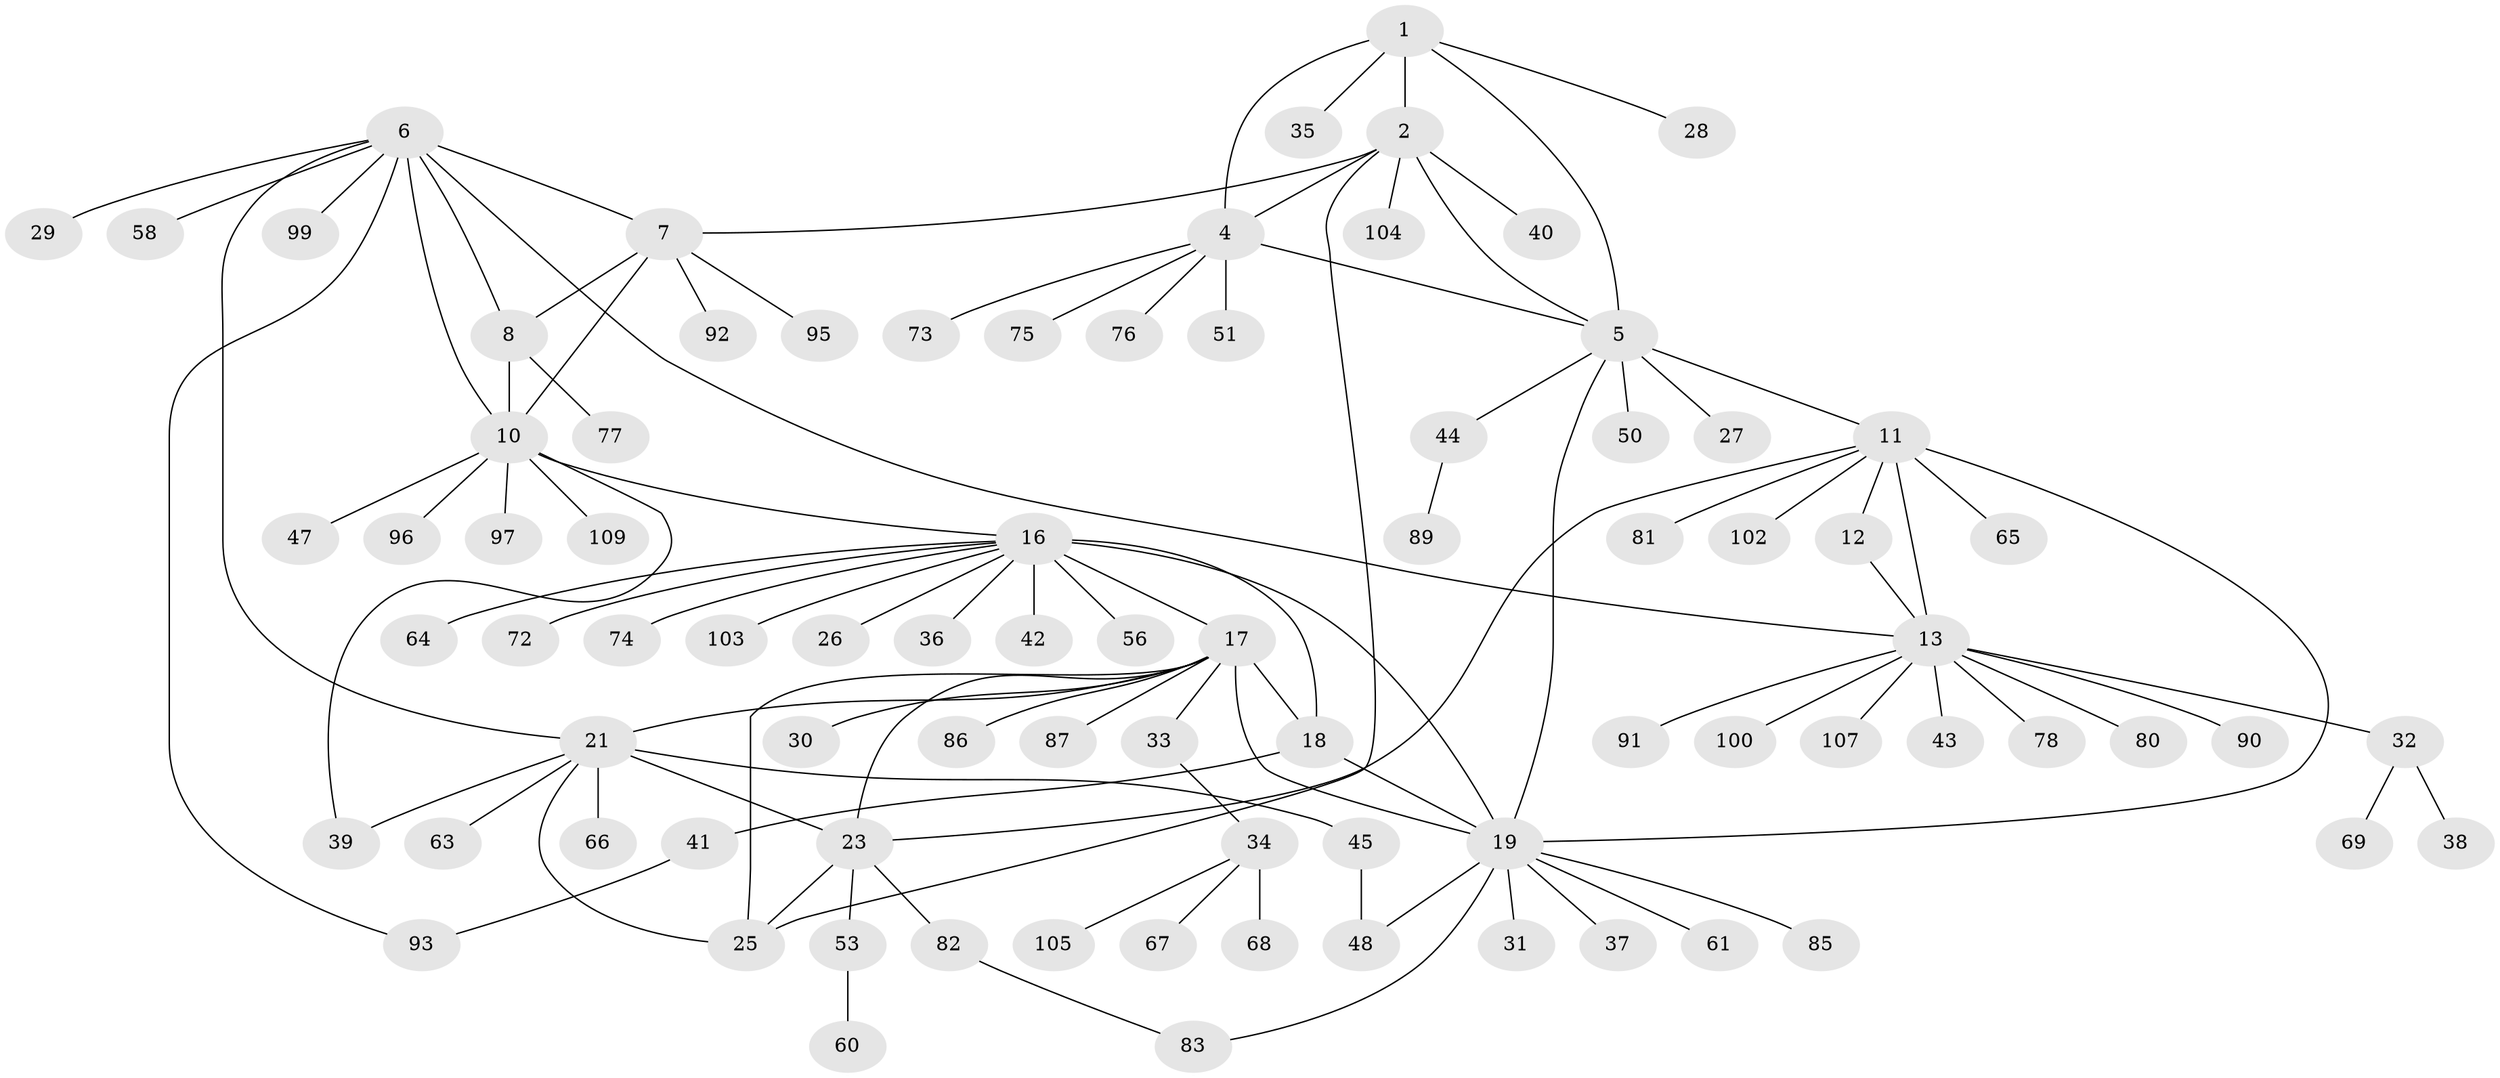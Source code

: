 // original degree distribution, {4: 0.045871559633027525, 8: 0.045871559633027525, 6: 0.03669724770642202, 9: 0.027522935779816515, 10: 0.027522935779816515, 11: 0.009174311926605505, 5: 0.009174311926605505, 7: 0.027522935779816515, 13: 0.009174311926605505, 1: 0.5779816513761468, 3: 0.01834862385321101, 2: 0.1651376146788991}
// Generated by graph-tools (version 1.1) at 2025/11/02/27/25 16:11:37]
// undirected, 84 vertices, 106 edges
graph export_dot {
graph [start="1"]
  node [color=gray90,style=filled];
  1 [super="+3"];
  2 [super="+52"];
  4 [super="+62"];
  5 [super="+79"];
  6 [super="+59"];
  7 [super="+71"];
  8 [super="+9"];
  10 [super="+106"];
  11 [super="+15"];
  12;
  13 [super="+14"];
  16 [super="+20"];
  17 [super="+22"];
  18 [super="+94"];
  19 [super="+84"];
  21 [super="+24"];
  23 [super="+88"];
  25 [super="+70"];
  26;
  27;
  28;
  29;
  30;
  31;
  32;
  33;
  34 [super="+46"];
  35 [super="+98"];
  36;
  37;
  38;
  39;
  40;
  41 [super="+49"];
  42;
  43;
  44 [super="+55"];
  45;
  47;
  48 [super="+54"];
  50;
  51 [super="+57"];
  53;
  56;
  58;
  60;
  61;
  63;
  64;
  65 [super="+101"];
  66;
  67 [super="+108"];
  68;
  69;
  72;
  73;
  74;
  75;
  76;
  77;
  78;
  80;
  81;
  82;
  83;
  85;
  86;
  87;
  89;
  90;
  91;
  92;
  93;
  95;
  96;
  97;
  99;
  100;
  102;
  103;
  104;
  105;
  107;
  109;
  1 -- 2 [weight=2];
  1 -- 4 [weight=2];
  1 -- 5 [weight=2];
  1 -- 35;
  1 -- 28;
  2 -- 4;
  2 -- 5;
  2 -- 7;
  2 -- 25;
  2 -- 40;
  2 -- 104;
  4 -- 5;
  4 -- 51;
  4 -- 73;
  4 -- 75;
  4 -- 76;
  5 -- 11;
  5 -- 19;
  5 -- 27;
  5 -- 44;
  5 -- 50;
  6 -- 7;
  6 -- 8 [weight=2];
  6 -- 10;
  6 -- 13;
  6 -- 29;
  6 -- 58;
  6 -- 93;
  6 -- 99;
  6 -- 21;
  7 -- 8 [weight=2];
  7 -- 10;
  7 -- 92;
  7 -- 95;
  8 -- 10 [weight=2];
  8 -- 77;
  10 -- 16;
  10 -- 39;
  10 -- 47;
  10 -- 96;
  10 -- 97;
  10 -- 109;
  11 -- 12 [weight=2];
  11 -- 13 [weight=4];
  11 -- 23;
  11 -- 81;
  11 -- 102;
  11 -- 65;
  11 -- 19;
  12 -- 13 [weight=2];
  13 -- 43;
  13 -- 78;
  13 -- 107;
  13 -- 32;
  13 -- 100;
  13 -- 80;
  13 -- 90;
  13 -- 91;
  16 -- 17 [weight=2];
  16 -- 18 [weight=2];
  16 -- 19 [weight=2];
  16 -- 26;
  16 -- 64;
  16 -- 72;
  16 -- 74;
  16 -- 103;
  16 -- 36;
  16 -- 56;
  16 -- 42;
  17 -- 18;
  17 -- 19;
  17 -- 86;
  17 -- 87;
  17 -- 33;
  17 -- 21 [weight=2];
  17 -- 23;
  17 -- 25;
  17 -- 30;
  18 -- 19;
  18 -- 41;
  19 -- 31;
  19 -- 37;
  19 -- 48;
  19 -- 61;
  19 -- 83;
  19 -- 85;
  21 -- 23 [weight=2];
  21 -- 25 [weight=2];
  21 -- 66;
  21 -- 39;
  21 -- 45;
  21 -- 63;
  23 -- 25;
  23 -- 53;
  23 -- 82;
  32 -- 38;
  32 -- 69;
  33 -- 34;
  34 -- 67;
  34 -- 105;
  34 -- 68;
  41 -- 93;
  44 -- 89;
  45 -- 48;
  53 -- 60;
  82 -- 83;
}
